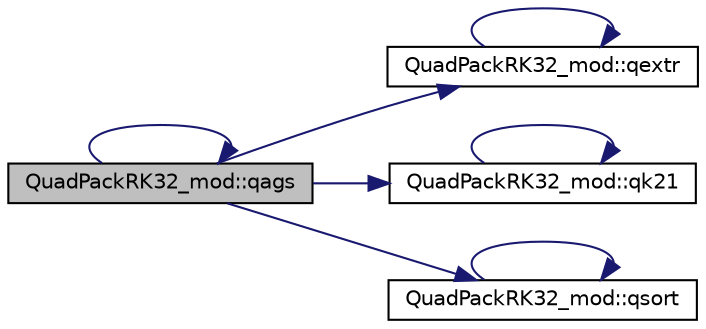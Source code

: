digraph "QuadPackRK32_mod::qags"
{
 // LATEX_PDF_SIZE
  edge [fontname="Helvetica",fontsize="10",labelfontname="Helvetica",labelfontsize="10"];
  node [fontname="Helvetica",fontsize="10",shape=record];
  rankdir="LR";
  Node1 [label="QuadPackRK32_mod::qags",height=0.2,width=0.4,color="black", fillcolor="grey75", style="filled", fontcolor="black",tooltip=" "];
  Node1 -> Node1 [color="midnightblue",fontsize="10",style="solid"];
  Node1 -> Node2 [color="midnightblue",fontsize="10",style="solid"];
  Node2 [label="QuadPackRK32_mod::qextr",height=0.2,width=0.4,color="black", fillcolor="white", style="filled",URL="$namespaceQuadPackRK32__mod.html#af6f495761cd9d32a14b5fe1a4ca70dcf",tooltip=" "];
  Node2 -> Node2 [color="midnightblue",fontsize="10",style="solid"];
  Node1 -> Node3 [color="midnightblue",fontsize="10",style="solid"];
  Node3 [label="QuadPackRK32_mod::qk21",height=0.2,width=0.4,color="black", fillcolor="white", style="filled",URL="$namespaceQuadPackRK32__mod.html#a9f5b965453d287999dd1c92c4c5c6a75",tooltip=" "];
  Node3 -> Node3 [color="midnightblue",fontsize="10",style="solid"];
  Node1 -> Node4 [color="midnightblue",fontsize="10",style="solid"];
  Node4 [label="QuadPackRK32_mod::qsort",height=0.2,width=0.4,color="black", fillcolor="white", style="filled",URL="$namespaceQuadPackRK32__mod.html#abef2094e102d5f8abc0cdbcf79b2f77a",tooltip=" "];
  Node4 -> Node4 [color="midnightblue",fontsize="10",style="solid"];
}
